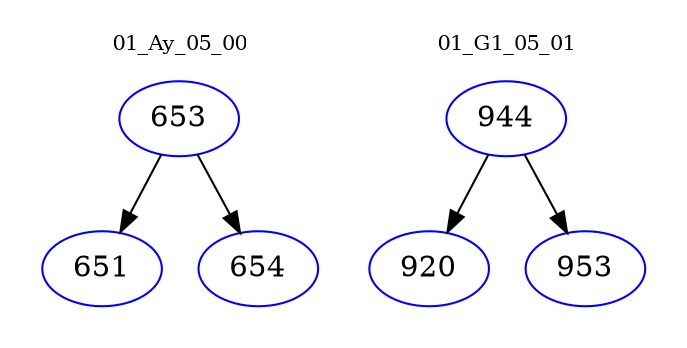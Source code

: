 digraph{
subgraph cluster_0 {
color = white
label = "01_Ay_05_00";
fontsize=10;
T0_653 [label="653", color="blue"]
T0_653 -> T0_651 [color="black"]
T0_651 [label="651", color="blue"]
T0_653 -> T0_654 [color="black"]
T0_654 [label="654", color="blue"]
}
subgraph cluster_1 {
color = white
label = "01_G1_05_01";
fontsize=10;
T1_944 [label="944", color="blue"]
T1_944 -> T1_920 [color="black"]
T1_920 [label="920", color="blue"]
T1_944 -> T1_953 [color="black"]
T1_953 [label="953", color="blue"]
}
}

